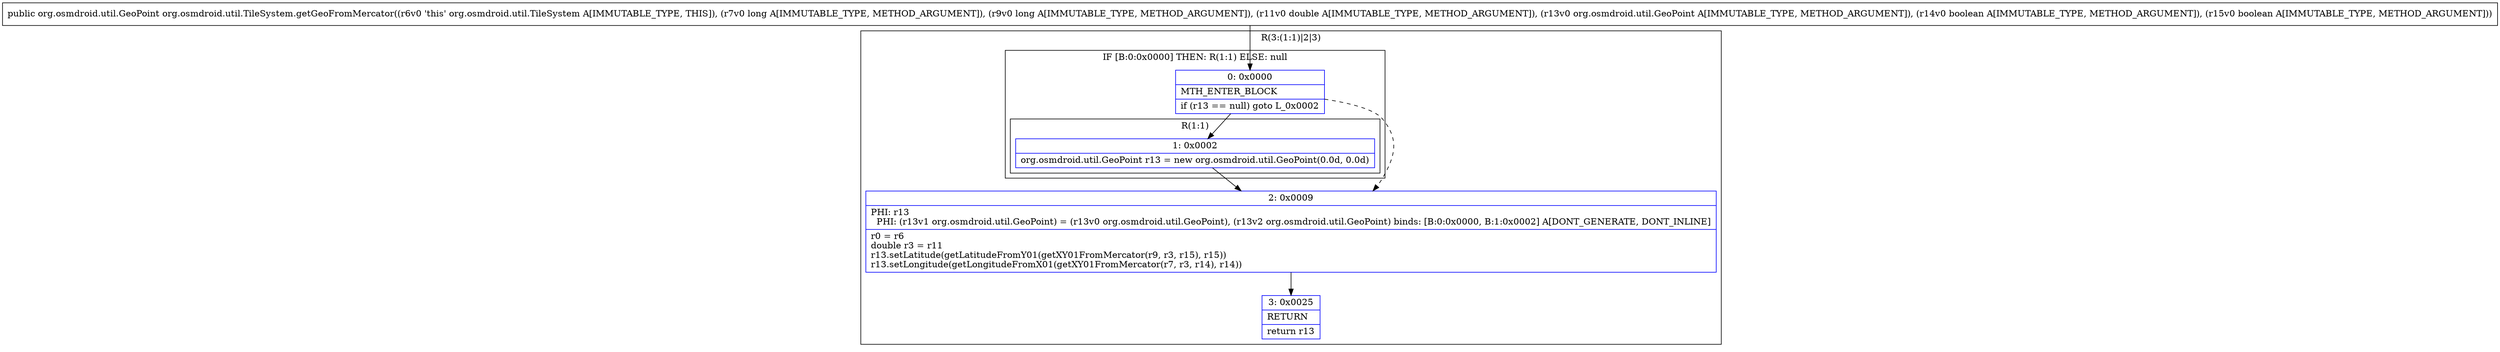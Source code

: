 digraph "CFG fororg.osmdroid.util.TileSystem.getGeoFromMercator(JJDLorg\/osmdroid\/util\/GeoPoint;ZZ)Lorg\/osmdroid\/util\/GeoPoint;" {
subgraph cluster_Region_1259283421 {
label = "R(3:(1:1)|2|3)";
node [shape=record,color=blue];
subgraph cluster_IfRegion_1614706462 {
label = "IF [B:0:0x0000] THEN: R(1:1) ELSE: null";
node [shape=record,color=blue];
Node_0 [shape=record,label="{0\:\ 0x0000|MTH_ENTER_BLOCK\l|if (r13 == null) goto L_0x0002\l}"];
subgraph cluster_Region_1076267458 {
label = "R(1:1)";
node [shape=record,color=blue];
Node_1 [shape=record,label="{1\:\ 0x0002|org.osmdroid.util.GeoPoint r13 = new org.osmdroid.util.GeoPoint(0.0d, 0.0d)\l}"];
}
}
Node_2 [shape=record,label="{2\:\ 0x0009|PHI: r13 \l  PHI: (r13v1 org.osmdroid.util.GeoPoint) = (r13v0 org.osmdroid.util.GeoPoint), (r13v2 org.osmdroid.util.GeoPoint) binds: [B:0:0x0000, B:1:0x0002] A[DONT_GENERATE, DONT_INLINE]\l|r0 = r6\ldouble r3 = r11\lr13.setLatitude(getLatitudeFromY01(getXY01FromMercator(r9, r3, r15), r15))\lr13.setLongitude(getLongitudeFromX01(getXY01FromMercator(r7, r3, r14), r14))\l}"];
Node_3 [shape=record,label="{3\:\ 0x0025|RETURN\l|return r13\l}"];
}
MethodNode[shape=record,label="{public org.osmdroid.util.GeoPoint org.osmdroid.util.TileSystem.getGeoFromMercator((r6v0 'this' org.osmdroid.util.TileSystem A[IMMUTABLE_TYPE, THIS]), (r7v0 long A[IMMUTABLE_TYPE, METHOD_ARGUMENT]), (r9v0 long A[IMMUTABLE_TYPE, METHOD_ARGUMENT]), (r11v0 double A[IMMUTABLE_TYPE, METHOD_ARGUMENT]), (r13v0 org.osmdroid.util.GeoPoint A[IMMUTABLE_TYPE, METHOD_ARGUMENT]), (r14v0 boolean A[IMMUTABLE_TYPE, METHOD_ARGUMENT]), (r15v0 boolean A[IMMUTABLE_TYPE, METHOD_ARGUMENT])) }"];
MethodNode -> Node_0;
Node_0 -> Node_1;
Node_0 -> Node_2[style=dashed];
Node_1 -> Node_2;
Node_2 -> Node_3;
}

